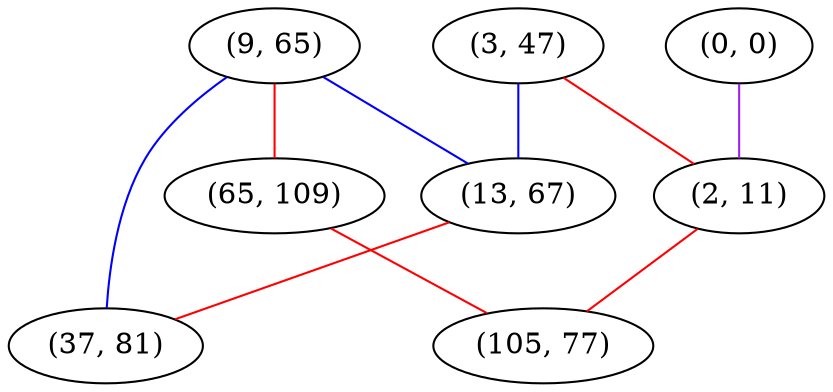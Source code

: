 graph "" {
"(3, 47)";
"(0, 0)";
"(9, 65)";
"(13, 67)";
"(65, 109)";
"(2, 11)";
"(37, 81)";
"(105, 77)";
"(3, 47)" -- "(2, 11)"  [color=red, key=0, weight=1];
"(3, 47)" -- "(13, 67)"  [color=blue, key=0, weight=3];
"(0, 0)" -- "(2, 11)"  [color=purple, key=0, weight=4];
"(9, 65)" -- "(65, 109)"  [color=red, key=0, weight=1];
"(9, 65)" -- "(37, 81)"  [color=blue, key=0, weight=3];
"(9, 65)" -- "(13, 67)"  [color=blue, key=0, weight=3];
"(13, 67)" -- "(37, 81)"  [color=red, key=0, weight=1];
"(65, 109)" -- "(105, 77)"  [color=red, key=0, weight=1];
"(2, 11)" -- "(105, 77)"  [color=red, key=0, weight=1];
}
